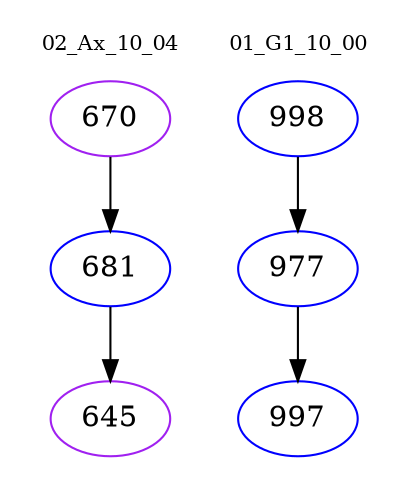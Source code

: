 digraph{
subgraph cluster_0 {
color = white
label = "02_Ax_10_04";
fontsize=10;
T0_670 [label="670", color="purple"]
T0_670 -> T0_681 [color="black"]
T0_681 [label="681", color="blue"]
T0_681 -> T0_645 [color="black"]
T0_645 [label="645", color="purple"]
}
subgraph cluster_1 {
color = white
label = "01_G1_10_00";
fontsize=10;
T1_998 [label="998", color="blue"]
T1_998 -> T1_977 [color="black"]
T1_977 [label="977", color="blue"]
T1_977 -> T1_997 [color="black"]
T1_997 [label="997", color="blue"]
}
}
